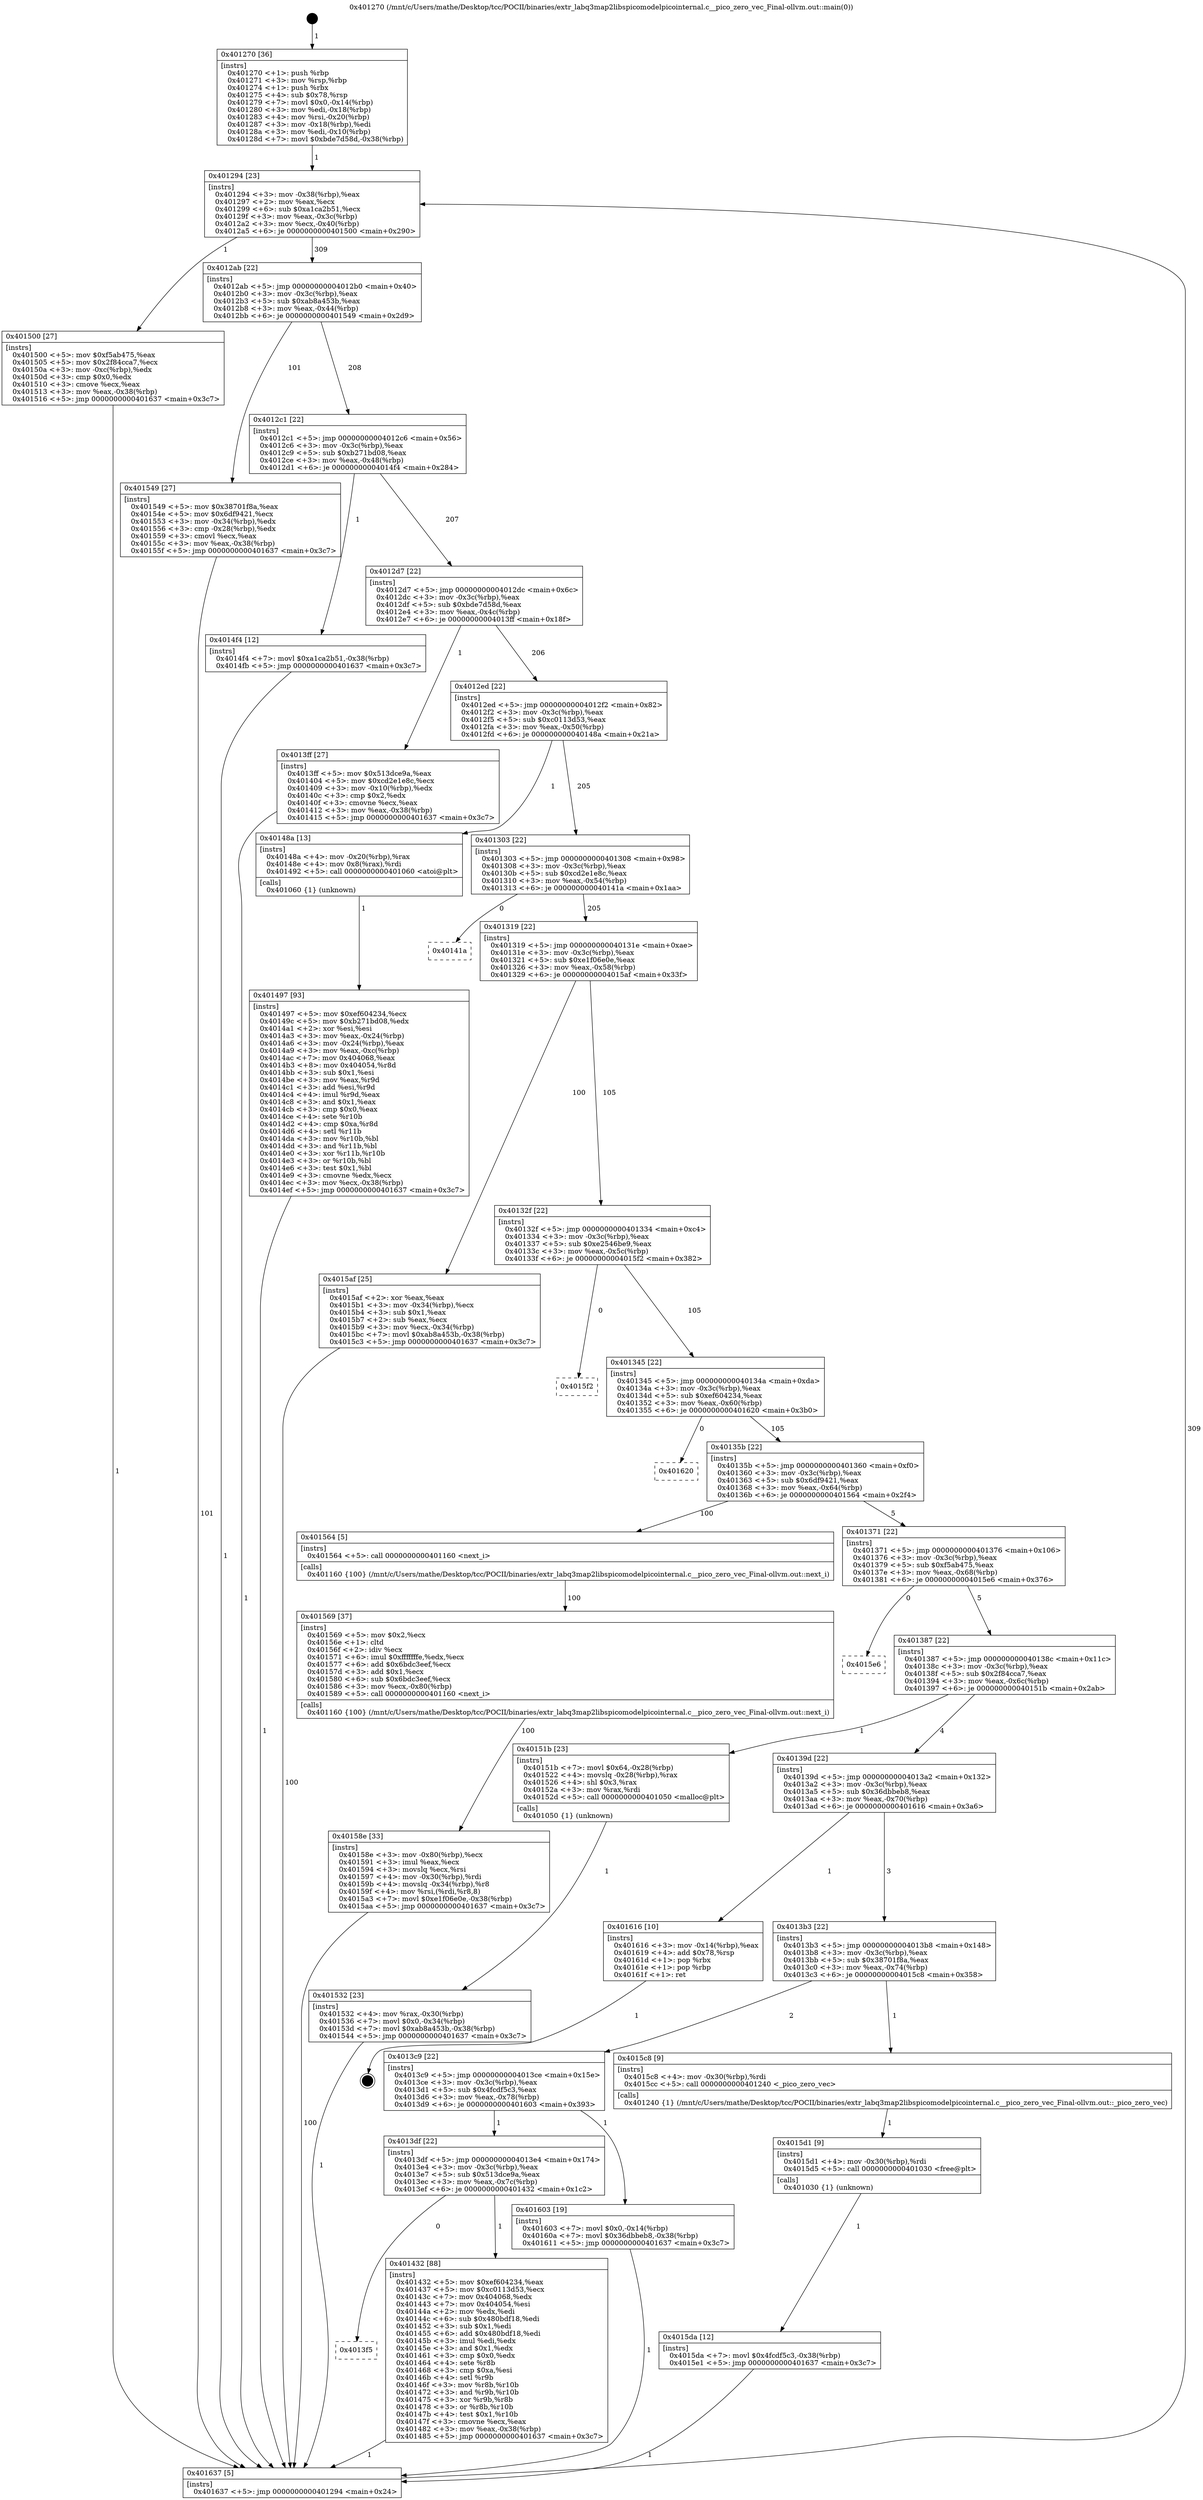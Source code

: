 digraph "0x401270" {
  label = "0x401270 (/mnt/c/Users/mathe/Desktop/tcc/POCII/binaries/extr_labq3map2libspicomodelpicointernal.c__pico_zero_vec_Final-ollvm.out::main(0))"
  labelloc = "t"
  node[shape=record]

  Entry [label="",width=0.3,height=0.3,shape=circle,fillcolor=black,style=filled]
  "0x401294" [label="{
     0x401294 [23]\l
     | [instrs]\l
     &nbsp;&nbsp;0x401294 \<+3\>: mov -0x38(%rbp),%eax\l
     &nbsp;&nbsp;0x401297 \<+2\>: mov %eax,%ecx\l
     &nbsp;&nbsp;0x401299 \<+6\>: sub $0xa1ca2b51,%ecx\l
     &nbsp;&nbsp;0x40129f \<+3\>: mov %eax,-0x3c(%rbp)\l
     &nbsp;&nbsp;0x4012a2 \<+3\>: mov %ecx,-0x40(%rbp)\l
     &nbsp;&nbsp;0x4012a5 \<+6\>: je 0000000000401500 \<main+0x290\>\l
  }"]
  "0x401500" [label="{
     0x401500 [27]\l
     | [instrs]\l
     &nbsp;&nbsp;0x401500 \<+5\>: mov $0xf5ab475,%eax\l
     &nbsp;&nbsp;0x401505 \<+5\>: mov $0x2f84cca7,%ecx\l
     &nbsp;&nbsp;0x40150a \<+3\>: mov -0xc(%rbp),%edx\l
     &nbsp;&nbsp;0x40150d \<+3\>: cmp $0x0,%edx\l
     &nbsp;&nbsp;0x401510 \<+3\>: cmove %ecx,%eax\l
     &nbsp;&nbsp;0x401513 \<+3\>: mov %eax,-0x38(%rbp)\l
     &nbsp;&nbsp;0x401516 \<+5\>: jmp 0000000000401637 \<main+0x3c7\>\l
  }"]
  "0x4012ab" [label="{
     0x4012ab [22]\l
     | [instrs]\l
     &nbsp;&nbsp;0x4012ab \<+5\>: jmp 00000000004012b0 \<main+0x40\>\l
     &nbsp;&nbsp;0x4012b0 \<+3\>: mov -0x3c(%rbp),%eax\l
     &nbsp;&nbsp;0x4012b3 \<+5\>: sub $0xab8a453b,%eax\l
     &nbsp;&nbsp;0x4012b8 \<+3\>: mov %eax,-0x44(%rbp)\l
     &nbsp;&nbsp;0x4012bb \<+6\>: je 0000000000401549 \<main+0x2d9\>\l
  }"]
  Exit [label="",width=0.3,height=0.3,shape=circle,fillcolor=black,style=filled,peripheries=2]
  "0x401549" [label="{
     0x401549 [27]\l
     | [instrs]\l
     &nbsp;&nbsp;0x401549 \<+5\>: mov $0x38701f8a,%eax\l
     &nbsp;&nbsp;0x40154e \<+5\>: mov $0x6df9421,%ecx\l
     &nbsp;&nbsp;0x401553 \<+3\>: mov -0x34(%rbp),%edx\l
     &nbsp;&nbsp;0x401556 \<+3\>: cmp -0x28(%rbp),%edx\l
     &nbsp;&nbsp;0x401559 \<+3\>: cmovl %ecx,%eax\l
     &nbsp;&nbsp;0x40155c \<+3\>: mov %eax,-0x38(%rbp)\l
     &nbsp;&nbsp;0x40155f \<+5\>: jmp 0000000000401637 \<main+0x3c7\>\l
  }"]
  "0x4012c1" [label="{
     0x4012c1 [22]\l
     | [instrs]\l
     &nbsp;&nbsp;0x4012c1 \<+5\>: jmp 00000000004012c6 \<main+0x56\>\l
     &nbsp;&nbsp;0x4012c6 \<+3\>: mov -0x3c(%rbp),%eax\l
     &nbsp;&nbsp;0x4012c9 \<+5\>: sub $0xb271bd08,%eax\l
     &nbsp;&nbsp;0x4012ce \<+3\>: mov %eax,-0x48(%rbp)\l
     &nbsp;&nbsp;0x4012d1 \<+6\>: je 00000000004014f4 \<main+0x284\>\l
  }"]
  "0x4015da" [label="{
     0x4015da [12]\l
     | [instrs]\l
     &nbsp;&nbsp;0x4015da \<+7\>: movl $0x4fcdf5c3,-0x38(%rbp)\l
     &nbsp;&nbsp;0x4015e1 \<+5\>: jmp 0000000000401637 \<main+0x3c7\>\l
  }"]
  "0x4014f4" [label="{
     0x4014f4 [12]\l
     | [instrs]\l
     &nbsp;&nbsp;0x4014f4 \<+7\>: movl $0xa1ca2b51,-0x38(%rbp)\l
     &nbsp;&nbsp;0x4014fb \<+5\>: jmp 0000000000401637 \<main+0x3c7\>\l
  }"]
  "0x4012d7" [label="{
     0x4012d7 [22]\l
     | [instrs]\l
     &nbsp;&nbsp;0x4012d7 \<+5\>: jmp 00000000004012dc \<main+0x6c\>\l
     &nbsp;&nbsp;0x4012dc \<+3\>: mov -0x3c(%rbp),%eax\l
     &nbsp;&nbsp;0x4012df \<+5\>: sub $0xbde7d58d,%eax\l
     &nbsp;&nbsp;0x4012e4 \<+3\>: mov %eax,-0x4c(%rbp)\l
     &nbsp;&nbsp;0x4012e7 \<+6\>: je 00000000004013ff \<main+0x18f\>\l
  }"]
  "0x4015d1" [label="{
     0x4015d1 [9]\l
     | [instrs]\l
     &nbsp;&nbsp;0x4015d1 \<+4\>: mov -0x30(%rbp),%rdi\l
     &nbsp;&nbsp;0x4015d5 \<+5\>: call 0000000000401030 \<free@plt\>\l
     | [calls]\l
     &nbsp;&nbsp;0x401030 \{1\} (unknown)\l
  }"]
  "0x4013ff" [label="{
     0x4013ff [27]\l
     | [instrs]\l
     &nbsp;&nbsp;0x4013ff \<+5\>: mov $0x513dce9a,%eax\l
     &nbsp;&nbsp;0x401404 \<+5\>: mov $0xcd2e1e8c,%ecx\l
     &nbsp;&nbsp;0x401409 \<+3\>: mov -0x10(%rbp),%edx\l
     &nbsp;&nbsp;0x40140c \<+3\>: cmp $0x2,%edx\l
     &nbsp;&nbsp;0x40140f \<+3\>: cmovne %ecx,%eax\l
     &nbsp;&nbsp;0x401412 \<+3\>: mov %eax,-0x38(%rbp)\l
     &nbsp;&nbsp;0x401415 \<+5\>: jmp 0000000000401637 \<main+0x3c7\>\l
  }"]
  "0x4012ed" [label="{
     0x4012ed [22]\l
     | [instrs]\l
     &nbsp;&nbsp;0x4012ed \<+5\>: jmp 00000000004012f2 \<main+0x82\>\l
     &nbsp;&nbsp;0x4012f2 \<+3\>: mov -0x3c(%rbp),%eax\l
     &nbsp;&nbsp;0x4012f5 \<+5\>: sub $0xc0113d53,%eax\l
     &nbsp;&nbsp;0x4012fa \<+3\>: mov %eax,-0x50(%rbp)\l
     &nbsp;&nbsp;0x4012fd \<+6\>: je 000000000040148a \<main+0x21a\>\l
  }"]
  "0x401637" [label="{
     0x401637 [5]\l
     | [instrs]\l
     &nbsp;&nbsp;0x401637 \<+5\>: jmp 0000000000401294 \<main+0x24\>\l
  }"]
  "0x401270" [label="{
     0x401270 [36]\l
     | [instrs]\l
     &nbsp;&nbsp;0x401270 \<+1\>: push %rbp\l
     &nbsp;&nbsp;0x401271 \<+3\>: mov %rsp,%rbp\l
     &nbsp;&nbsp;0x401274 \<+1\>: push %rbx\l
     &nbsp;&nbsp;0x401275 \<+4\>: sub $0x78,%rsp\l
     &nbsp;&nbsp;0x401279 \<+7\>: movl $0x0,-0x14(%rbp)\l
     &nbsp;&nbsp;0x401280 \<+3\>: mov %edi,-0x18(%rbp)\l
     &nbsp;&nbsp;0x401283 \<+4\>: mov %rsi,-0x20(%rbp)\l
     &nbsp;&nbsp;0x401287 \<+3\>: mov -0x18(%rbp),%edi\l
     &nbsp;&nbsp;0x40128a \<+3\>: mov %edi,-0x10(%rbp)\l
     &nbsp;&nbsp;0x40128d \<+7\>: movl $0xbde7d58d,-0x38(%rbp)\l
  }"]
  "0x40158e" [label="{
     0x40158e [33]\l
     | [instrs]\l
     &nbsp;&nbsp;0x40158e \<+3\>: mov -0x80(%rbp),%ecx\l
     &nbsp;&nbsp;0x401591 \<+3\>: imul %eax,%ecx\l
     &nbsp;&nbsp;0x401594 \<+3\>: movslq %ecx,%rsi\l
     &nbsp;&nbsp;0x401597 \<+4\>: mov -0x30(%rbp),%rdi\l
     &nbsp;&nbsp;0x40159b \<+4\>: movslq -0x34(%rbp),%r8\l
     &nbsp;&nbsp;0x40159f \<+4\>: mov %rsi,(%rdi,%r8,8)\l
     &nbsp;&nbsp;0x4015a3 \<+7\>: movl $0xe1f06e0e,-0x38(%rbp)\l
     &nbsp;&nbsp;0x4015aa \<+5\>: jmp 0000000000401637 \<main+0x3c7\>\l
  }"]
  "0x40148a" [label="{
     0x40148a [13]\l
     | [instrs]\l
     &nbsp;&nbsp;0x40148a \<+4\>: mov -0x20(%rbp),%rax\l
     &nbsp;&nbsp;0x40148e \<+4\>: mov 0x8(%rax),%rdi\l
     &nbsp;&nbsp;0x401492 \<+5\>: call 0000000000401060 \<atoi@plt\>\l
     | [calls]\l
     &nbsp;&nbsp;0x401060 \{1\} (unknown)\l
  }"]
  "0x401303" [label="{
     0x401303 [22]\l
     | [instrs]\l
     &nbsp;&nbsp;0x401303 \<+5\>: jmp 0000000000401308 \<main+0x98\>\l
     &nbsp;&nbsp;0x401308 \<+3\>: mov -0x3c(%rbp),%eax\l
     &nbsp;&nbsp;0x40130b \<+5\>: sub $0xcd2e1e8c,%eax\l
     &nbsp;&nbsp;0x401310 \<+3\>: mov %eax,-0x54(%rbp)\l
     &nbsp;&nbsp;0x401313 \<+6\>: je 000000000040141a \<main+0x1aa\>\l
  }"]
  "0x401569" [label="{
     0x401569 [37]\l
     | [instrs]\l
     &nbsp;&nbsp;0x401569 \<+5\>: mov $0x2,%ecx\l
     &nbsp;&nbsp;0x40156e \<+1\>: cltd\l
     &nbsp;&nbsp;0x40156f \<+2\>: idiv %ecx\l
     &nbsp;&nbsp;0x401571 \<+6\>: imul $0xfffffffe,%edx,%ecx\l
     &nbsp;&nbsp;0x401577 \<+6\>: add $0x6bdc3eef,%ecx\l
     &nbsp;&nbsp;0x40157d \<+3\>: add $0x1,%ecx\l
     &nbsp;&nbsp;0x401580 \<+6\>: sub $0x6bdc3eef,%ecx\l
     &nbsp;&nbsp;0x401586 \<+3\>: mov %ecx,-0x80(%rbp)\l
     &nbsp;&nbsp;0x401589 \<+5\>: call 0000000000401160 \<next_i\>\l
     | [calls]\l
     &nbsp;&nbsp;0x401160 \{100\} (/mnt/c/Users/mathe/Desktop/tcc/POCII/binaries/extr_labq3map2libspicomodelpicointernal.c__pico_zero_vec_Final-ollvm.out::next_i)\l
  }"]
  "0x40141a" [label="{
     0x40141a\l
  }", style=dashed]
  "0x401319" [label="{
     0x401319 [22]\l
     | [instrs]\l
     &nbsp;&nbsp;0x401319 \<+5\>: jmp 000000000040131e \<main+0xae\>\l
     &nbsp;&nbsp;0x40131e \<+3\>: mov -0x3c(%rbp),%eax\l
     &nbsp;&nbsp;0x401321 \<+5\>: sub $0xe1f06e0e,%eax\l
     &nbsp;&nbsp;0x401326 \<+3\>: mov %eax,-0x58(%rbp)\l
     &nbsp;&nbsp;0x401329 \<+6\>: je 00000000004015af \<main+0x33f\>\l
  }"]
  "0x401532" [label="{
     0x401532 [23]\l
     | [instrs]\l
     &nbsp;&nbsp;0x401532 \<+4\>: mov %rax,-0x30(%rbp)\l
     &nbsp;&nbsp;0x401536 \<+7\>: movl $0x0,-0x34(%rbp)\l
     &nbsp;&nbsp;0x40153d \<+7\>: movl $0xab8a453b,-0x38(%rbp)\l
     &nbsp;&nbsp;0x401544 \<+5\>: jmp 0000000000401637 \<main+0x3c7\>\l
  }"]
  "0x4015af" [label="{
     0x4015af [25]\l
     | [instrs]\l
     &nbsp;&nbsp;0x4015af \<+2\>: xor %eax,%eax\l
     &nbsp;&nbsp;0x4015b1 \<+3\>: mov -0x34(%rbp),%ecx\l
     &nbsp;&nbsp;0x4015b4 \<+3\>: sub $0x1,%eax\l
     &nbsp;&nbsp;0x4015b7 \<+2\>: sub %eax,%ecx\l
     &nbsp;&nbsp;0x4015b9 \<+3\>: mov %ecx,-0x34(%rbp)\l
     &nbsp;&nbsp;0x4015bc \<+7\>: movl $0xab8a453b,-0x38(%rbp)\l
     &nbsp;&nbsp;0x4015c3 \<+5\>: jmp 0000000000401637 \<main+0x3c7\>\l
  }"]
  "0x40132f" [label="{
     0x40132f [22]\l
     | [instrs]\l
     &nbsp;&nbsp;0x40132f \<+5\>: jmp 0000000000401334 \<main+0xc4\>\l
     &nbsp;&nbsp;0x401334 \<+3\>: mov -0x3c(%rbp),%eax\l
     &nbsp;&nbsp;0x401337 \<+5\>: sub $0xe2546be9,%eax\l
     &nbsp;&nbsp;0x40133c \<+3\>: mov %eax,-0x5c(%rbp)\l
     &nbsp;&nbsp;0x40133f \<+6\>: je 00000000004015f2 \<main+0x382\>\l
  }"]
  "0x401497" [label="{
     0x401497 [93]\l
     | [instrs]\l
     &nbsp;&nbsp;0x401497 \<+5\>: mov $0xef604234,%ecx\l
     &nbsp;&nbsp;0x40149c \<+5\>: mov $0xb271bd08,%edx\l
     &nbsp;&nbsp;0x4014a1 \<+2\>: xor %esi,%esi\l
     &nbsp;&nbsp;0x4014a3 \<+3\>: mov %eax,-0x24(%rbp)\l
     &nbsp;&nbsp;0x4014a6 \<+3\>: mov -0x24(%rbp),%eax\l
     &nbsp;&nbsp;0x4014a9 \<+3\>: mov %eax,-0xc(%rbp)\l
     &nbsp;&nbsp;0x4014ac \<+7\>: mov 0x404068,%eax\l
     &nbsp;&nbsp;0x4014b3 \<+8\>: mov 0x404054,%r8d\l
     &nbsp;&nbsp;0x4014bb \<+3\>: sub $0x1,%esi\l
     &nbsp;&nbsp;0x4014be \<+3\>: mov %eax,%r9d\l
     &nbsp;&nbsp;0x4014c1 \<+3\>: add %esi,%r9d\l
     &nbsp;&nbsp;0x4014c4 \<+4\>: imul %r9d,%eax\l
     &nbsp;&nbsp;0x4014c8 \<+3\>: and $0x1,%eax\l
     &nbsp;&nbsp;0x4014cb \<+3\>: cmp $0x0,%eax\l
     &nbsp;&nbsp;0x4014ce \<+4\>: sete %r10b\l
     &nbsp;&nbsp;0x4014d2 \<+4\>: cmp $0xa,%r8d\l
     &nbsp;&nbsp;0x4014d6 \<+4\>: setl %r11b\l
     &nbsp;&nbsp;0x4014da \<+3\>: mov %r10b,%bl\l
     &nbsp;&nbsp;0x4014dd \<+3\>: and %r11b,%bl\l
     &nbsp;&nbsp;0x4014e0 \<+3\>: xor %r11b,%r10b\l
     &nbsp;&nbsp;0x4014e3 \<+3\>: or %r10b,%bl\l
     &nbsp;&nbsp;0x4014e6 \<+3\>: test $0x1,%bl\l
     &nbsp;&nbsp;0x4014e9 \<+3\>: cmovne %edx,%ecx\l
     &nbsp;&nbsp;0x4014ec \<+3\>: mov %ecx,-0x38(%rbp)\l
     &nbsp;&nbsp;0x4014ef \<+5\>: jmp 0000000000401637 \<main+0x3c7\>\l
  }"]
  "0x4015f2" [label="{
     0x4015f2\l
  }", style=dashed]
  "0x401345" [label="{
     0x401345 [22]\l
     | [instrs]\l
     &nbsp;&nbsp;0x401345 \<+5\>: jmp 000000000040134a \<main+0xda\>\l
     &nbsp;&nbsp;0x40134a \<+3\>: mov -0x3c(%rbp),%eax\l
     &nbsp;&nbsp;0x40134d \<+5\>: sub $0xef604234,%eax\l
     &nbsp;&nbsp;0x401352 \<+3\>: mov %eax,-0x60(%rbp)\l
     &nbsp;&nbsp;0x401355 \<+6\>: je 0000000000401620 \<main+0x3b0\>\l
  }"]
  "0x4013f5" [label="{
     0x4013f5\l
  }", style=dashed]
  "0x401620" [label="{
     0x401620\l
  }", style=dashed]
  "0x40135b" [label="{
     0x40135b [22]\l
     | [instrs]\l
     &nbsp;&nbsp;0x40135b \<+5\>: jmp 0000000000401360 \<main+0xf0\>\l
     &nbsp;&nbsp;0x401360 \<+3\>: mov -0x3c(%rbp),%eax\l
     &nbsp;&nbsp;0x401363 \<+5\>: sub $0x6df9421,%eax\l
     &nbsp;&nbsp;0x401368 \<+3\>: mov %eax,-0x64(%rbp)\l
     &nbsp;&nbsp;0x40136b \<+6\>: je 0000000000401564 \<main+0x2f4\>\l
  }"]
  "0x401432" [label="{
     0x401432 [88]\l
     | [instrs]\l
     &nbsp;&nbsp;0x401432 \<+5\>: mov $0xef604234,%eax\l
     &nbsp;&nbsp;0x401437 \<+5\>: mov $0xc0113d53,%ecx\l
     &nbsp;&nbsp;0x40143c \<+7\>: mov 0x404068,%edx\l
     &nbsp;&nbsp;0x401443 \<+7\>: mov 0x404054,%esi\l
     &nbsp;&nbsp;0x40144a \<+2\>: mov %edx,%edi\l
     &nbsp;&nbsp;0x40144c \<+6\>: sub $0x480bdf18,%edi\l
     &nbsp;&nbsp;0x401452 \<+3\>: sub $0x1,%edi\l
     &nbsp;&nbsp;0x401455 \<+6\>: add $0x480bdf18,%edi\l
     &nbsp;&nbsp;0x40145b \<+3\>: imul %edi,%edx\l
     &nbsp;&nbsp;0x40145e \<+3\>: and $0x1,%edx\l
     &nbsp;&nbsp;0x401461 \<+3\>: cmp $0x0,%edx\l
     &nbsp;&nbsp;0x401464 \<+4\>: sete %r8b\l
     &nbsp;&nbsp;0x401468 \<+3\>: cmp $0xa,%esi\l
     &nbsp;&nbsp;0x40146b \<+4\>: setl %r9b\l
     &nbsp;&nbsp;0x40146f \<+3\>: mov %r8b,%r10b\l
     &nbsp;&nbsp;0x401472 \<+3\>: and %r9b,%r10b\l
     &nbsp;&nbsp;0x401475 \<+3\>: xor %r9b,%r8b\l
     &nbsp;&nbsp;0x401478 \<+3\>: or %r8b,%r10b\l
     &nbsp;&nbsp;0x40147b \<+4\>: test $0x1,%r10b\l
     &nbsp;&nbsp;0x40147f \<+3\>: cmovne %ecx,%eax\l
     &nbsp;&nbsp;0x401482 \<+3\>: mov %eax,-0x38(%rbp)\l
     &nbsp;&nbsp;0x401485 \<+5\>: jmp 0000000000401637 \<main+0x3c7\>\l
  }"]
  "0x401564" [label="{
     0x401564 [5]\l
     | [instrs]\l
     &nbsp;&nbsp;0x401564 \<+5\>: call 0000000000401160 \<next_i\>\l
     | [calls]\l
     &nbsp;&nbsp;0x401160 \{100\} (/mnt/c/Users/mathe/Desktop/tcc/POCII/binaries/extr_labq3map2libspicomodelpicointernal.c__pico_zero_vec_Final-ollvm.out::next_i)\l
  }"]
  "0x401371" [label="{
     0x401371 [22]\l
     | [instrs]\l
     &nbsp;&nbsp;0x401371 \<+5\>: jmp 0000000000401376 \<main+0x106\>\l
     &nbsp;&nbsp;0x401376 \<+3\>: mov -0x3c(%rbp),%eax\l
     &nbsp;&nbsp;0x401379 \<+5\>: sub $0xf5ab475,%eax\l
     &nbsp;&nbsp;0x40137e \<+3\>: mov %eax,-0x68(%rbp)\l
     &nbsp;&nbsp;0x401381 \<+6\>: je 00000000004015e6 \<main+0x376\>\l
  }"]
  "0x4013df" [label="{
     0x4013df [22]\l
     | [instrs]\l
     &nbsp;&nbsp;0x4013df \<+5\>: jmp 00000000004013e4 \<main+0x174\>\l
     &nbsp;&nbsp;0x4013e4 \<+3\>: mov -0x3c(%rbp),%eax\l
     &nbsp;&nbsp;0x4013e7 \<+5\>: sub $0x513dce9a,%eax\l
     &nbsp;&nbsp;0x4013ec \<+3\>: mov %eax,-0x7c(%rbp)\l
     &nbsp;&nbsp;0x4013ef \<+6\>: je 0000000000401432 \<main+0x1c2\>\l
  }"]
  "0x4015e6" [label="{
     0x4015e6\l
  }", style=dashed]
  "0x401387" [label="{
     0x401387 [22]\l
     | [instrs]\l
     &nbsp;&nbsp;0x401387 \<+5\>: jmp 000000000040138c \<main+0x11c\>\l
     &nbsp;&nbsp;0x40138c \<+3\>: mov -0x3c(%rbp),%eax\l
     &nbsp;&nbsp;0x40138f \<+5\>: sub $0x2f84cca7,%eax\l
     &nbsp;&nbsp;0x401394 \<+3\>: mov %eax,-0x6c(%rbp)\l
     &nbsp;&nbsp;0x401397 \<+6\>: je 000000000040151b \<main+0x2ab\>\l
  }"]
  "0x401603" [label="{
     0x401603 [19]\l
     | [instrs]\l
     &nbsp;&nbsp;0x401603 \<+7\>: movl $0x0,-0x14(%rbp)\l
     &nbsp;&nbsp;0x40160a \<+7\>: movl $0x36dbbeb8,-0x38(%rbp)\l
     &nbsp;&nbsp;0x401611 \<+5\>: jmp 0000000000401637 \<main+0x3c7\>\l
  }"]
  "0x40151b" [label="{
     0x40151b [23]\l
     | [instrs]\l
     &nbsp;&nbsp;0x40151b \<+7\>: movl $0x64,-0x28(%rbp)\l
     &nbsp;&nbsp;0x401522 \<+4\>: movslq -0x28(%rbp),%rax\l
     &nbsp;&nbsp;0x401526 \<+4\>: shl $0x3,%rax\l
     &nbsp;&nbsp;0x40152a \<+3\>: mov %rax,%rdi\l
     &nbsp;&nbsp;0x40152d \<+5\>: call 0000000000401050 \<malloc@plt\>\l
     | [calls]\l
     &nbsp;&nbsp;0x401050 \{1\} (unknown)\l
  }"]
  "0x40139d" [label="{
     0x40139d [22]\l
     | [instrs]\l
     &nbsp;&nbsp;0x40139d \<+5\>: jmp 00000000004013a2 \<main+0x132\>\l
     &nbsp;&nbsp;0x4013a2 \<+3\>: mov -0x3c(%rbp),%eax\l
     &nbsp;&nbsp;0x4013a5 \<+5\>: sub $0x36dbbeb8,%eax\l
     &nbsp;&nbsp;0x4013aa \<+3\>: mov %eax,-0x70(%rbp)\l
     &nbsp;&nbsp;0x4013ad \<+6\>: je 0000000000401616 \<main+0x3a6\>\l
  }"]
  "0x4013c9" [label="{
     0x4013c9 [22]\l
     | [instrs]\l
     &nbsp;&nbsp;0x4013c9 \<+5\>: jmp 00000000004013ce \<main+0x15e\>\l
     &nbsp;&nbsp;0x4013ce \<+3\>: mov -0x3c(%rbp),%eax\l
     &nbsp;&nbsp;0x4013d1 \<+5\>: sub $0x4fcdf5c3,%eax\l
     &nbsp;&nbsp;0x4013d6 \<+3\>: mov %eax,-0x78(%rbp)\l
     &nbsp;&nbsp;0x4013d9 \<+6\>: je 0000000000401603 \<main+0x393\>\l
  }"]
  "0x401616" [label="{
     0x401616 [10]\l
     | [instrs]\l
     &nbsp;&nbsp;0x401616 \<+3\>: mov -0x14(%rbp),%eax\l
     &nbsp;&nbsp;0x401619 \<+4\>: add $0x78,%rsp\l
     &nbsp;&nbsp;0x40161d \<+1\>: pop %rbx\l
     &nbsp;&nbsp;0x40161e \<+1\>: pop %rbp\l
     &nbsp;&nbsp;0x40161f \<+1\>: ret\l
  }"]
  "0x4013b3" [label="{
     0x4013b3 [22]\l
     | [instrs]\l
     &nbsp;&nbsp;0x4013b3 \<+5\>: jmp 00000000004013b8 \<main+0x148\>\l
     &nbsp;&nbsp;0x4013b8 \<+3\>: mov -0x3c(%rbp),%eax\l
     &nbsp;&nbsp;0x4013bb \<+5\>: sub $0x38701f8a,%eax\l
     &nbsp;&nbsp;0x4013c0 \<+3\>: mov %eax,-0x74(%rbp)\l
     &nbsp;&nbsp;0x4013c3 \<+6\>: je 00000000004015c8 \<main+0x358\>\l
  }"]
  "0x4015c8" [label="{
     0x4015c8 [9]\l
     | [instrs]\l
     &nbsp;&nbsp;0x4015c8 \<+4\>: mov -0x30(%rbp),%rdi\l
     &nbsp;&nbsp;0x4015cc \<+5\>: call 0000000000401240 \<_pico_zero_vec\>\l
     | [calls]\l
     &nbsp;&nbsp;0x401240 \{1\} (/mnt/c/Users/mathe/Desktop/tcc/POCII/binaries/extr_labq3map2libspicomodelpicointernal.c__pico_zero_vec_Final-ollvm.out::_pico_zero_vec)\l
  }"]
  Entry -> "0x401270" [label=" 1"]
  "0x401294" -> "0x401500" [label=" 1"]
  "0x401294" -> "0x4012ab" [label=" 309"]
  "0x401616" -> Exit [label=" 1"]
  "0x4012ab" -> "0x401549" [label=" 101"]
  "0x4012ab" -> "0x4012c1" [label=" 208"]
  "0x401603" -> "0x401637" [label=" 1"]
  "0x4012c1" -> "0x4014f4" [label=" 1"]
  "0x4012c1" -> "0x4012d7" [label=" 207"]
  "0x4015da" -> "0x401637" [label=" 1"]
  "0x4012d7" -> "0x4013ff" [label=" 1"]
  "0x4012d7" -> "0x4012ed" [label=" 206"]
  "0x4013ff" -> "0x401637" [label=" 1"]
  "0x401270" -> "0x401294" [label=" 1"]
  "0x401637" -> "0x401294" [label=" 309"]
  "0x4015d1" -> "0x4015da" [label=" 1"]
  "0x4012ed" -> "0x40148a" [label=" 1"]
  "0x4012ed" -> "0x401303" [label=" 205"]
  "0x4015c8" -> "0x4015d1" [label=" 1"]
  "0x401303" -> "0x40141a" [label=" 0"]
  "0x401303" -> "0x401319" [label=" 205"]
  "0x4015af" -> "0x401637" [label=" 100"]
  "0x401319" -> "0x4015af" [label=" 100"]
  "0x401319" -> "0x40132f" [label=" 105"]
  "0x40158e" -> "0x401637" [label=" 100"]
  "0x40132f" -> "0x4015f2" [label=" 0"]
  "0x40132f" -> "0x401345" [label=" 105"]
  "0x401569" -> "0x40158e" [label=" 100"]
  "0x401345" -> "0x401620" [label=" 0"]
  "0x401345" -> "0x40135b" [label=" 105"]
  "0x401564" -> "0x401569" [label=" 100"]
  "0x40135b" -> "0x401564" [label=" 100"]
  "0x40135b" -> "0x401371" [label=" 5"]
  "0x401549" -> "0x401637" [label=" 101"]
  "0x401371" -> "0x4015e6" [label=" 0"]
  "0x401371" -> "0x401387" [label=" 5"]
  "0x40151b" -> "0x401532" [label=" 1"]
  "0x401387" -> "0x40151b" [label=" 1"]
  "0x401387" -> "0x40139d" [label=" 4"]
  "0x401500" -> "0x401637" [label=" 1"]
  "0x40139d" -> "0x401616" [label=" 1"]
  "0x40139d" -> "0x4013b3" [label=" 3"]
  "0x401497" -> "0x401637" [label=" 1"]
  "0x4013b3" -> "0x4015c8" [label=" 1"]
  "0x4013b3" -> "0x4013c9" [label=" 2"]
  "0x4014f4" -> "0x401637" [label=" 1"]
  "0x4013c9" -> "0x401603" [label=" 1"]
  "0x4013c9" -> "0x4013df" [label=" 1"]
  "0x401532" -> "0x401637" [label=" 1"]
  "0x4013df" -> "0x401432" [label=" 1"]
  "0x4013df" -> "0x4013f5" [label=" 0"]
  "0x401432" -> "0x401637" [label=" 1"]
  "0x40148a" -> "0x401497" [label=" 1"]
}
